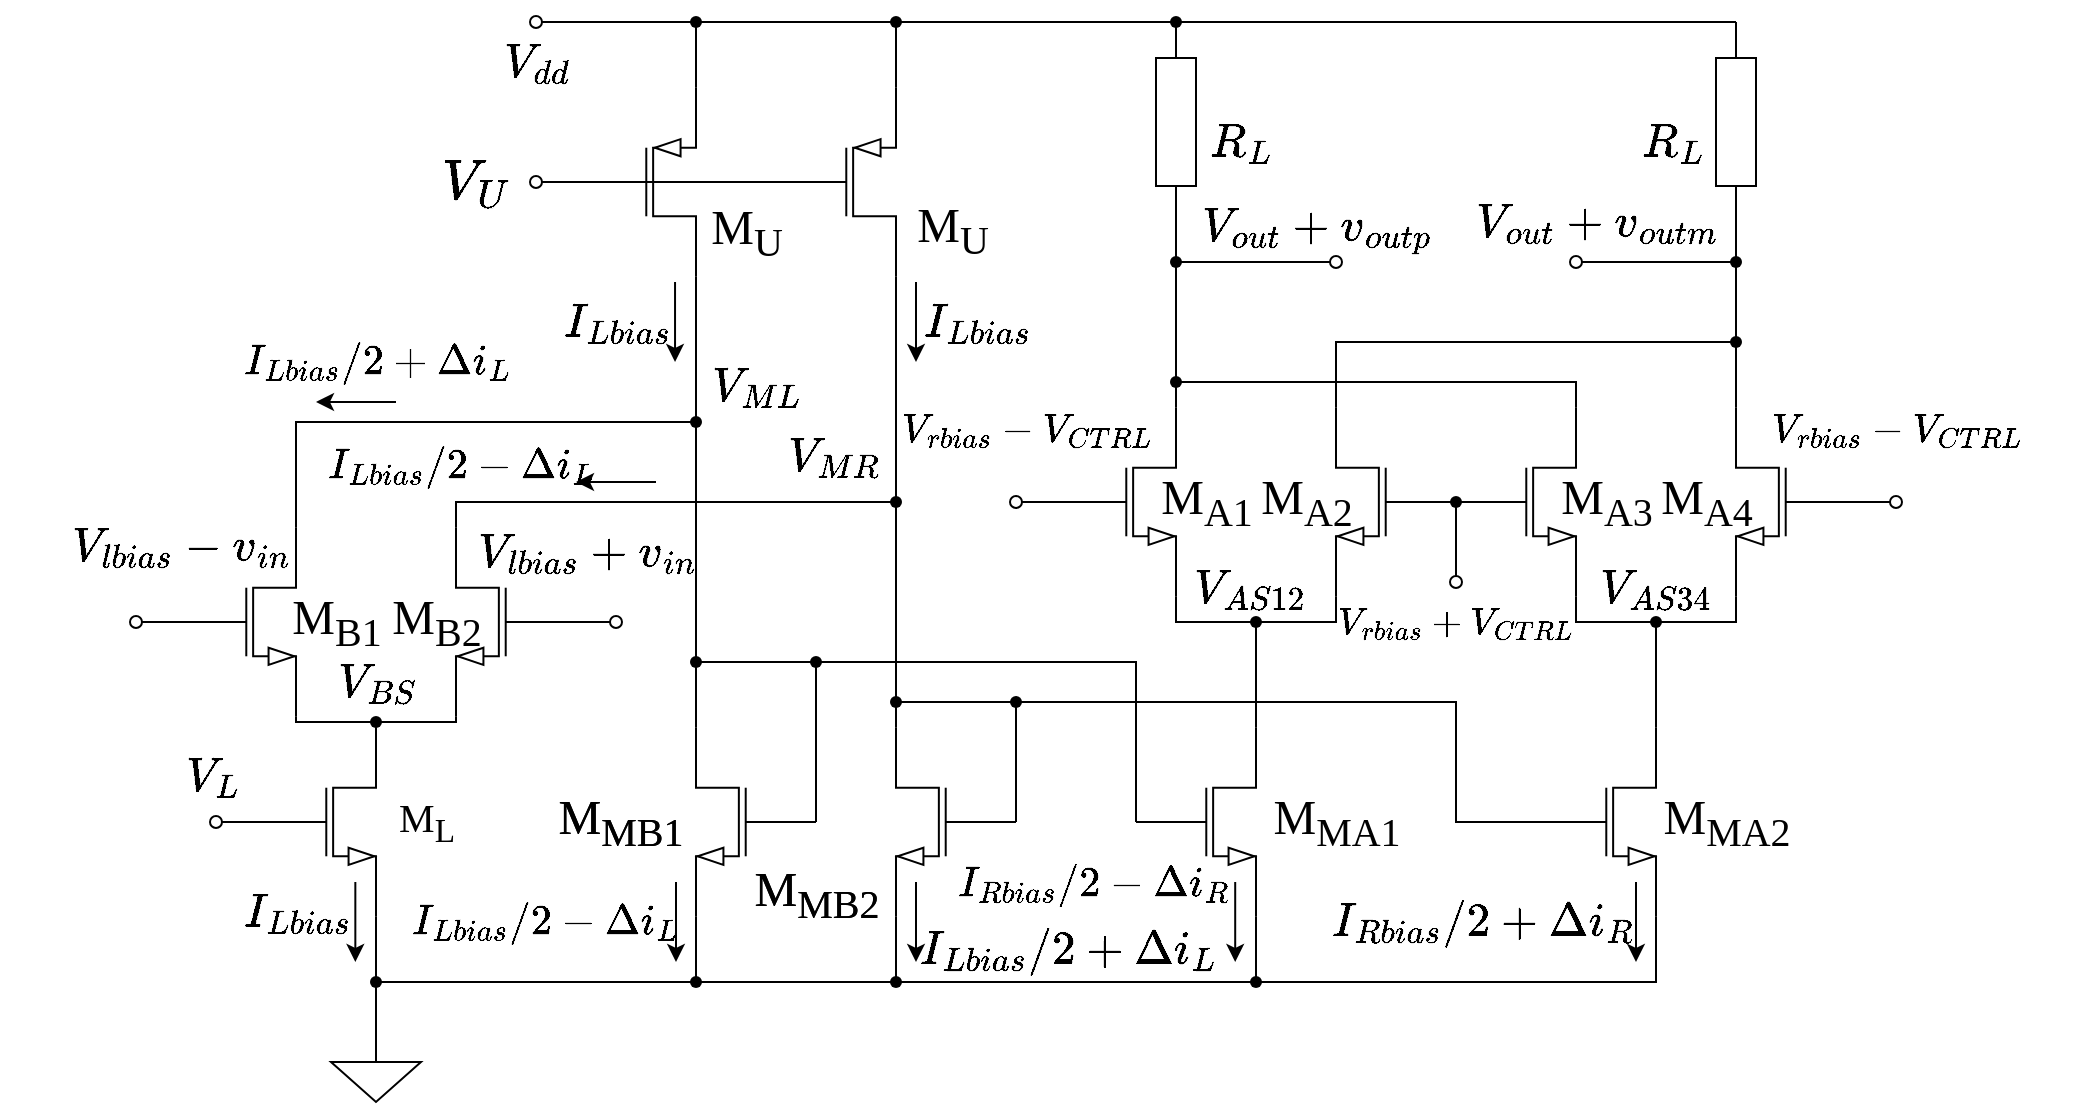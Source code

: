 <mxfile version="20.7.4" type="device"><diagram name="ページ1" id="mVm98HoABzWzxBuXfpn-"><mxGraphModel dx="2261" dy="836" grid="1" gridSize="10" guides="1" tooltips="1" connect="1" arrows="1" fold="1" page="1" pageScale="1" pageWidth="827" pageHeight="1169" math="1" shadow="0"><root><mxCell id="0"/><mxCell id="1" parent="0"/><mxCell id="CXuXiEM2NnwDOHn-P2QW-12" style="edgeStyle=orthogonalEdgeStyle;shape=connector;rounded=0;orthogonalLoop=1;jettySize=auto;html=1;exitX=1;exitY=1;exitDx=0;exitDy=0;exitPerimeter=0;entryX=0.5;entryY=0.357;entryDx=0;entryDy=0;entryPerimeter=0;labelBackgroundColor=default;strokeColor=default;fontFamily=Helvetica;fontSize=11;fontColor=default;endArrow=none;endFill=0;" parent="1" source="CXuXiEM2NnwDOHn-P2QW-2" target="CXuXiEM2NnwDOHn-P2QW-7" edge="1"><mxGeometry relative="1" as="geometry"><Array as="points"><mxPoint x="120" y="510"/></Array></mxGeometry></mxCell><mxCell id="CXuXiEM2NnwDOHn-P2QW-36" style="edgeStyle=orthogonalEdgeStyle;shape=connector;rounded=0;orthogonalLoop=1;jettySize=auto;html=1;exitX=1;exitY=0;exitDx=0;exitDy=0;exitPerimeter=0;entryX=0.367;entryY=0.483;entryDx=0;entryDy=0;entryPerimeter=0;labelBackgroundColor=default;strokeColor=default;fontFamily=Helvetica;fontSize=11;fontColor=default;endArrow=none;endFill=0;" parent="1" source="CXuXiEM2NnwDOHn-P2QW-2" target="CXuXiEM2NnwDOHn-P2QW-30" edge="1"><mxGeometry relative="1" as="geometry"><Array as="points"><mxPoint x="120" y="360"/></Array></mxGeometry></mxCell><mxCell id="CXuXiEM2NnwDOHn-P2QW-96" style="edgeStyle=orthogonalEdgeStyle;shape=connector;rounded=0;orthogonalLoop=1;jettySize=auto;html=1;exitX=0;exitY=0.5;exitDx=0;exitDy=0;exitPerimeter=0;entryX=1;entryY=0.5;entryDx=0;entryDy=0;labelBackgroundColor=default;strokeColor=default;fontFamily=Helvetica;fontSize=11;fontColor=default;endArrow=none;endFill=0;" parent="1" source="CXuXiEM2NnwDOHn-P2QW-2" target="CXuXiEM2NnwDOHn-P2QW-95" edge="1"><mxGeometry relative="1" as="geometry"/></mxCell><mxCell id="CXuXiEM2NnwDOHn-P2QW-2" value="" style="verticalLabelPosition=bottom;shadow=0;dashed=0;align=center;html=1;verticalAlign=top;shape=mxgraph.electrical.transistors.nmos;pointerEvents=1;" parent="1" vertex="1"><mxGeometry x="60" y="410" width="60" height="100" as="geometry"/></mxCell><mxCell id="CXuXiEM2NnwDOHn-P2QW-67" style="edgeStyle=orthogonalEdgeStyle;shape=connector;rounded=0;orthogonalLoop=1;jettySize=auto;html=1;exitX=0;exitY=0.5;exitDx=0;exitDy=0;exitPerimeter=0;labelBackgroundColor=default;strokeColor=default;fontFamily=Helvetica;fontSize=11;fontColor=default;endArrow=none;endFill=0;" parent="1" source="CXuXiEM2NnwDOHn-P2QW-3" target="CXuXiEM2NnwDOHn-P2QW-65" edge="1"><mxGeometry relative="1" as="geometry"/></mxCell><mxCell id="CXuXiEM2NnwDOHn-P2QW-3" value="" style="pointerEvents=1;verticalLabelPosition=bottom;shadow=0;dashed=0;align=center;html=1;verticalAlign=top;shape=mxgraph.electrical.resistors.resistor_1;direction=south;" parent="1" vertex="1"><mxGeometry x="550" y="160" width="20" height="100" as="geometry"/></mxCell><mxCell id="CXuXiEM2NnwDOHn-P2QW-10" style="edgeStyle=orthogonalEdgeStyle;shape=connector;rounded=0;orthogonalLoop=1;jettySize=auto;html=1;exitX=1;exitY=1;exitDx=0;exitDy=0;exitPerimeter=0;entryX=0.617;entryY=0.583;entryDx=0;entryDy=0;entryPerimeter=0;labelBackgroundColor=default;strokeColor=default;fontFamily=Helvetica;fontSize=11;fontColor=default;endArrow=none;endFill=0;" parent="1" source="CXuXiEM2NnwDOHn-P2QW-4" target="CXuXiEM2NnwDOHn-P2QW-7" edge="1"><mxGeometry relative="1" as="geometry"><Array as="points"><mxPoint x="200" y="510"/></Array></mxGeometry></mxCell><mxCell id="CXuXiEM2NnwDOHn-P2QW-35" style="edgeStyle=orthogonalEdgeStyle;shape=connector;rounded=0;orthogonalLoop=1;jettySize=auto;html=1;exitX=1;exitY=0;exitDx=0;exitDy=0;exitPerimeter=0;labelBackgroundColor=default;strokeColor=default;fontFamily=Helvetica;fontSize=11;fontColor=default;endArrow=none;endFill=0;" parent="1" source="CXuXiEM2NnwDOHn-P2QW-4" target="CXuXiEM2NnwDOHn-P2QW-29" edge="1"><mxGeometry relative="1" as="geometry"><Array as="points"><mxPoint x="200" y="400"/></Array></mxGeometry></mxCell><mxCell id="CXuXiEM2NnwDOHn-P2QW-98" style="edgeStyle=orthogonalEdgeStyle;shape=connector;rounded=0;orthogonalLoop=1;jettySize=auto;html=1;exitX=0;exitY=0.5;exitDx=0;exitDy=0;exitPerimeter=0;entryX=0;entryY=0.5;entryDx=0;entryDy=0;labelBackgroundColor=default;strokeColor=default;fontFamily=Helvetica;fontSize=11;fontColor=default;endArrow=none;endFill=0;" parent="1" source="CXuXiEM2NnwDOHn-P2QW-4" target="CXuXiEM2NnwDOHn-P2QW-97" edge="1"><mxGeometry relative="1" as="geometry"/></mxCell><mxCell id="CXuXiEM2NnwDOHn-P2QW-4" value="" style="verticalLabelPosition=bottom;shadow=0;dashed=0;align=center;html=1;verticalAlign=top;shape=mxgraph.electrical.transistors.nmos;pointerEvents=1;flipH=1;" parent="1" vertex="1"><mxGeometry x="200" y="410" width="60" height="100" as="geometry"/></mxCell><mxCell id="CXuXiEM2NnwDOHn-P2QW-9" style="edgeStyle=orthogonalEdgeStyle;shape=connector;rounded=0;orthogonalLoop=1;jettySize=auto;html=1;exitX=1;exitY=0;exitDx=0;exitDy=0;exitPerimeter=0;labelBackgroundColor=default;strokeColor=default;fontFamily=Helvetica;fontSize=11;fontColor=default;endArrow=none;endFill=0;" parent="1" source="CXuXiEM2NnwDOHn-P2QW-5" target="CXuXiEM2NnwDOHn-P2QW-7" edge="1"><mxGeometry relative="1" as="geometry"/></mxCell><mxCell id="CXuXiEM2NnwDOHn-P2QW-93" style="edgeStyle=orthogonalEdgeStyle;shape=connector;rounded=0;orthogonalLoop=1;jettySize=auto;html=1;exitX=1;exitY=1;exitDx=0;exitDy=0;exitPerimeter=0;entryX=0.517;entryY=0.398;entryDx=0;entryDy=0;entryPerimeter=0;labelBackgroundColor=default;strokeColor=default;fontFamily=Helvetica;fontSize=11;fontColor=default;endArrow=none;endFill=0;" parent="1" source="CXuXiEM2NnwDOHn-P2QW-5" target="CXuXiEM2NnwDOHn-P2QW-81" edge="1"><mxGeometry relative="1" as="geometry"/></mxCell><mxCell id="CXuXiEM2NnwDOHn-P2QW-100" style="edgeStyle=orthogonalEdgeStyle;shape=connector;rounded=0;orthogonalLoop=1;jettySize=auto;html=1;exitX=0;exitY=0.5;exitDx=0;exitDy=0;exitPerimeter=0;entryX=1;entryY=0.5;entryDx=0;entryDy=0;labelBackgroundColor=default;strokeColor=default;fontFamily=Helvetica;fontSize=11;fontColor=default;endArrow=none;endFill=0;" parent="1" source="CXuXiEM2NnwDOHn-P2QW-5" target="CXuXiEM2NnwDOHn-P2QW-99" edge="1"><mxGeometry relative="1" as="geometry"/></mxCell><mxCell id="CXuXiEM2NnwDOHn-P2QW-5" value="" style="verticalLabelPosition=bottom;shadow=0;dashed=0;align=center;html=1;verticalAlign=top;shape=mxgraph.electrical.transistors.nmos;pointerEvents=1;" parent="1" vertex="1"><mxGeometry x="100" y="510" width="60" height="100" as="geometry"/></mxCell><mxCell id="CXuXiEM2NnwDOHn-P2QW-7" value="" style="shape=waypoint;sketch=0;fillStyle=solid;size=6;pointerEvents=1;points=[];fillColor=none;resizable=0;rotatable=0;perimeter=centerPerimeter;snapToPoint=1;fontFamily=Helvetica;fontSize=11;fontColor=default;" parent="1" vertex="1"><mxGeometry x="150" y="500" width="20" height="20" as="geometry"/></mxCell><mxCell id="CXuXiEM2NnwDOHn-P2QW-25" style="edgeStyle=orthogonalEdgeStyle;shape=connector;rounded=0;orthogonalLoop=1;jettySize=auto;html=1;exitX=1;exitY=0;exitDx=0;exitDy=0;exitPerimeter=0;entryX=0.572;entryY=0.633;entryDx=0;entryDy=0;entryPerimeter=0;labelBackgroundColor=default;strokeColor=default;fontFamily=Helvetica;fontSize=11;fontColor=default;endArrow=none;endFill=0;" parent="1" source="CXuXiEM2NnwDOHn-P2QW-13" target="CXuXiEM2NnwDOHn-P2QW-22" edge="1"><mxGeometry relative="1" as="geometry"/></mxCell><mxCell id="CXuXiEM2NnwDOHn-P2QW-48" style="edgeStyle=orthogonalEdgeStyle;shape=connector;rounded=0;orthogonalLoop=1;jettySize=auto;html=1;exitX=0;exitY=0.5;exitDx=0;exitDy=0;exitPerimeter=0;entryX=0.517;entryY=0.638;entryDx=0;entryDy=0;entryPerimeter=0;labelBackgroundColor=default;strokeColor=default;fontFamily=Helvetica;fontSize=11;fontColor=default;endArrow=none;endFill=0;" parent="1" source="CXuXiEM2NnwDOHn-P2QW-13" target="CXuXiEM2NnwDOHn-P2QW-47" edge="1"><mxGeometry relative="1" as="geometry"><Array as="points"><mxPoint x="380" y="530"/><mxPoint x="380" y="530"/></Array></mxGeometry></mxCell><mxCell id="CXuXiEM2NnwDOHn-P2QW-91" style="edgeStyle=orthogonalEdgeStyle;shape=connector;rounded=0;orthogonalLoop=1;jettySize=auto;html=1;exitX=1;exitY=1;exitDx=0;exitDy=0;exitPerimeter=0;labelBackgroundColor=default;strokeColor=default;fontFamily=Helvetica;fontSize=11;fontColor=default;endArrow=none;endFill=0;" parent="1" source="CXuXiEM2NnwDOHn-P2QW-13" target="CXuXiEM2NnwDOHn-P2QW-82" edge="1"><mxGeometry relative="1" as="geometry"/></mxCell><mxCell id="CXuXiEM2NnwDOHn-P2QW-13" value="" style="verticalLabelPosition=bottom;shadow=0;dashed=0;align=center;html=1;verticalAlign=top;shape=mxgraph.electrical.transistors.nmos;pointerEvents=1;flipH=1;" parent="1" vertex="1"><mxGeometry x="320" y="510" width="60" height="100" as="geometry"/></mxCell><mxCell id="CXuXiEM2NnwDOHn-P2QW-28" style="edgeStyle=orthogonalEdgeStyle;shape=connector;rounded=0;orthogonalLoop=1;jettySize=auto;html=1;exitX=1;exitY=0;exitDx=0;exitDy=0;exitPerimeter=0;labelBackgroundColor=default;strokeColor=default;fontFamily=Helvetica;fontSize=11;fontColor=default;endArrow=none;endFill=0;" parent="1" source="CXuXiEM2NnwDOHn-P2QW-14" target="CXuXiEM2NnwDOHn-P2QW-23" edge="1"><mxGeometry relative="1" as="geometry"/></mxCell><mxCell id="CXuXiEM2NnwDOHn-P2QW-89" style="edgeStyle=orthogonalEdgeStyle;shape=connector;rounded=0;orthogonalLoop=1;jettySize=auto;html=1;exitX=1;exitY=1;exitDx=0;exitDy=0;exitPerimeter=0;entryX=0.471;entryY=0.352;entryDx=0;entryDy=0;entryPerimeter=0;labelBackgroundColor=default;strokeColor=default;fontFamily=Helvetica;fontSize=11;fontColor=default;endArrow=none;endFill=0;" parent="1" source="CXuXiEM2NnwDOHn-P2QW-14" target="CXuXiEM2NnwDOHn-P2QW-83" edge="1"><mxGeometry relative="1" as="geometry"/></mxCell><mxCell id="CXuXiEM2NnwDOHn-P2QW-115" style="edgeStyle=orthogonalEdgeStyle;shape=connector;rounded=0;orthogonalLoop=1;jettySize=auto;html=1;exitX=0;exitY=0.5;exitDx=0;exitDy=0;exitPerimeter=0;entryX=0.59;entryY=0.98;entryDx=0;entryDy=0;entryPerimeter=0;labelBackgroundColor=default;strokeColor=default;fontFamily=Helvetica;fontSize=11;fontColor=default;endArrow=none;endFill=0;" parent="1" source="CXuXiEM2NnwDOHn-P2QW-14" target="CXuXiEM2NnwDOHn-P2QW-114" edge="1"><mxGeometry relative="1" as="geometry"><Array as="points"><mxPoint x="480" y="530"/><mxPoint x="480" y="530"/></Array></mxGeometry></mxCell><mxCell id="CXuXiEM2NnwDOHn-P2QW-14" value="" style="verticalLabelPosition=bottom;shadow=0;dashed=0;align=center;html=1;verticalAlign=top;shape=mxgraph.electrical.transistors.nmos;pointerEvents=1;flipH=1;" parent="1" vertex="1"><mxGeometry x="420" y="510" width="60" height="100" as="geometry"/></mxCell><mxCell id="CXuXiEM2NnwDOHn-P2QW-19" value="" style="group" parent="1" vertex="1" connectable="0"><mxGeometry x="240" y="150" width="280" height="20" as="geometry"/></mxCell><mxCell id="CXuXiEM2NnwDOHn-P2QW-17" value="" style="shape=waypoint;sketch=0;fillStyle=solid;size=6;pointerEvents=1;points=[];fillColor=none;resizable=0;rotatable=0;perimeter=centerPerimeter;snapToPoint=1;fontFamily=Helvetica;fontSize=11;fontColor=default;" parent="CXuXiEM2NnwDOHn-P2QW-19" vertex="1"><mxGeometry x="70" width="20" height="20" as="geometry"/></mxCell><mxCell id="CXuXiEM2NnwDOHn-P2QW-18" value="" style="shape=waypoint;sketch=0;fillStyle=solid;size=6;pointerEvents=1;points=[];fillColor=none;resizable=0;rotatable=0;perimeter=centerPerimeter;snapToPoint=1;fontFamily=Helvetica;fontSize=11;fontColor=default;" parent="CXuXiEM2NnwDOHn-P2QW-19" vertex="1"><mxGeometry x="170" width="20" height="20" as="geometry"/></mxCell><mxCell id="CXuXiEM2NnwDOHn-P2QW-171" value="" style="verticalLabelPosition=bottom;shadow=0;dashed=0;align=center;html=1;verticalAlign=top;strokeWidth=1;shape=ellipse;perimeter=ellipsePerimeter;fontFamily=Helvetica;fontSize=11;fontColor=default;aspect=fixed;" parent="CXuXiEM2NnwDOHn-P2QW-19" vertex="1"><mxGeometry x="-3" y="7" width="6" height="6" as="geometry"/></mxCell><mxCell id="CXuXiEM2NnwDOHn-P2QW-49" style="edgeStyle=orthogonalEdgeStyle;shape=connector;rounded=0;orthogonalLoop=1;jettySize=auto;html=1;entryX=0.345;entryY=0.501;entryDx=0;entryDy=0;entryPerimeter=0;labelBackgroundColor=default;strokeColor=default;fontFamily=Helvetica;fontSize=11;fontColor=default;endArrow=none;endFill=0;" parent="1" source="CXuXiEM2NnwDOHn-P2QW-22" target="CXuXiEM2NnwDOHn-P2QW-47" edge="1"><mxGeometry relative="1" as="geometry"/></mxCell><mxCell id="CXuXiEM2NnwDOHn-P2QW-22" value="" style="shape=waypoint;sketch=0;fillStyle=solid;size=6;pointerEvents=1;points=[];fillColor=none;resizable=0;rotatable=0;perimeter=centerPerimeter;snapToPoint=1;fontFamily=Helvetica;fontSize=11;fontColor=default;" parent="1" vertex="1"><mxGeometry x="310" y="470" width="20" height="20" as="geometry"/></mxCell><mxCell id="CXuXiEM2NnwDOHn-P2QW-116" style="edgeStyle=orthogonalEdgeStyle;shape=connector;rounded=0;orthogonalLoop=1;jettySize=auto;html=1;labelBackgroundColor=default;strokeColor=default;fontFamily=Helvetica;fontSize=11;fontColor=default;endArrow=none;endFill=0;" parent="1" source="CXuXiEM2NnwDOHn-P2QW-23" target="CXuXiEM2NnwDOHn-P2QW-114" edge="1"><mxGeometry relative="1" as="geometry"/></mxCell><mxCell id="CXuXiEM2NnwDOHn-P2QW-23" value="" style="shape=waypoint;sketch=0;fillStyle=solid;size=6;pointerEvents=1;points=[];fillColor=none;resizable=0;rotatable=0;perimeter=centerPerimeter;snapToPoint=1;fontFamily=Helvetica;fontSize=11;fontColor=default;" parent="1" vertex="1"><mxGeometry x="410" y="490" width="20" height="20" as="geometry"/></mxCell><mxCell id="CXuXiEM2NnwDOHn-P2QW-110" style="edgeStyle=orthogonalEdgeStyle;shape=connector;rounded=0;orthogonalLoop=1;jettySize=auto;html=1;entryX=0.5;entryY=0.5;entryDx=0;entryDy=0;entryPerimeter=0;labelBackgroundColor=default;strokeColor=default;fontFamily=Helvetica;fontSize=11;fontColor=default;endArrow=none;endFill=0;" parent="1" source="CXuXiEM2NnwDOHn-P2QW-29" target="CXuXiEM2NnwDOHn-P2QW-23" edge="1"><mxGeometry relative="1" as="geometry"/></mxCell><mxCell id="CXuXiEM2NnwDOHn-P2QW-29" value="" style="shape=waypoint;sketch=0;fillStyle=solid;size=6;pointerEvents=1;points=[];fillColor=none;resizable=0;rotatable=0;perimeter=centerPerimeter;snapToPoint=1;fontFamily=Helvetica;fontSize=11;fontColor=default;" parent="1" vertex="1"><mxGeometry x="410" y="390" width="20" height="20" as="geometry"/></mxCell><mxCell id="CXuXiEM2NnwDOHn-P2QW-109" style="edgeStyle=orthogonalEdgeStyle;shape=connector;rounded=0;orthogonalLoop=1;jettySize=auto;html=1;entryX=0.65;entryY=0.52;entryDx=0;entryDy=0;entryPerimeter=0;labelBackgroundColor=default;strokeColor=default;fontFamily=Helvetica;fontSize=11;fontColor=default;endArrow=none;endFill=0;" parent="1" source="CXuXiEM2NnwDOHn-P2QW-30" target="CXuXiEM2NnwDOHn-P2QW-22" edge="1"><mxGeometry relative="1" as="geometry"/></mxCell><mxCell id="CXuXiEM2NnwDOHn-P2QW-30" value="" style="shape=waypoint;sketch=0;fillStyle=solid;size=6;pointerEvents=1;points=[];fillColor=none;resizable=0;rotatable=0;perimeter=centerPerimeter;snapToPoint=1;fontFamily=Helvetica;fontSize=11;fontColor=default;" parent="1" vertex="1"><mxGeometry x="310" y="350" width="20" height="20" as="geometry"/></mxCell><mxCell id="CXuXiEM2NnwDOHn-P2QW-61" style="edgeStyle=orthogonalEdgeStyle;shape=connector;rounded=0;orthogonalLoop=1;jettySize=auto;html=1;exitX=1;exitY=0;exitDx=0;exitDy=0;exitPerimeter=0;labelBackgroundColor=default;strokeColor=default;fontFamily=Helvetica;fontSize=11;fontColor=default;endArrow=none;endFill=0;" parent="1" source="CXuXiEM2NnwDOHn-P2QW-38" target="CXuXiEM2NnwDOHn-P2QW-58" edge="1"><mxGeometry relative="1" as="geometry"/></mxCell><mxCell id="CXuXiEM2NnwDOHn-P2QW-87" style="edgeStyle=orthogonalEdgeStyle;shape=connector;rounded=0;orthogonalLoop=1;jettySize=auto;html=1;exitX=1;exitY=1;exitDx=0;exitDy=0;exitPerimeter=0;entryX=0.425;entryY=0.398;entryDx=0;entryDy=0;entryPerimeter=0;labelBackgroundColor=default;strokeColor=default;fontFamily=Helvetica;fontSize=11;fontColor=default;endArrow=none;endFill=0;" parent="1" source="CXuXiEM2NnwDOHn-P2QW-38" target="CXuXiEM2NnwDOHn-P2QW-84" edge="1"><mxGeometry relative="1" as="geometry"/></mxCell><mxCell id="CXuXiEM2NnwDOHn-P2QW-113" style="edgeStyle=orthogonalEdgeStyle;shape=connector;rounded=0;orthogonalLoop=1;jettySize=auto;html=1;exitX=0;exitY=0.5;exitDx=0;exitDy=0;exitPerimeter=0;entryX=1.01;entryY=0.42;entryDx=0;entryDy=0;entryPerimeter=0;labelBackgroundColor=default;strokeColor=default;fontFamily=Helvetica;fontSize=11;fontColor=default;endArrow=none;endFill=0;" parent="1" source="CXuXiEM2NnwDOHn-P2QW-38" target="CXuXiEM2NnwDOHn-P2QW-47" edge="1"><mxGeometry relative="1" as="geometry"><Array as="points"><mxPoint x="540" y="480"/></Array></mxGeometry></mxCell><mxCell id="CXuXiEM2NnwDOHn-P2QW-38" value="" style="verticalLabelPosition=bottom;shadow=0;dashed=0;align=center;html=1;verticalAlign=top;shape=mxgraph.electrical.transistors.nmos;pointerEvents=1;" parent="1" vertex="1"><mxGeometry x="540" y="510" width="60" height="100" as="geometry"/></mxCell><mxCell id="CXuXiEM2NnwDOHn-P2QW-62" style="edgeStyle=orthogonalEdgeStyle;shape=connector;rounded=0;orthogonalLoop=1;jettySize=auto;html=1;exitX=1;exitY=0;exitDx=0;exitDy=0;exitPerimeter=0;labelBackgroundColor=default;strokeColor=default;fontFamily=Helvetica;fontSize=11;fontColor=default;endArrow=none;endFill=0;" parent="1" source="CXuXiEM2NnwDOHn-P2QW-39" target="CXuXiEM2NnwDOHn-P2QW-57" edge="1"><mxGeometry relative="1" as="geometry"/></mxCell><mxCell id="CXuXiEM2NnwDOHn-P2QW-85" style="edgeStyle=orthogonalEdgeStyle;shape=connector;rounded=0;orthogonalLoop=1;jettySize=auto;html=1;exitX=1;exitY=1;exitDx=0;exitDy=0;exitPerimeter=0;entryX=0.66;entryY=0.59;entryDx=0;entryDy=0;entryPerimeter=0;labelBackgroundColor=default;strokeColor=default;fontFamily=Helvetica;fontSize=11;fontColor=default;endArrow=none;endFill=0;" parent="1" source="CXuXiEM2NnwDOHn-P2QW-39" target="CXuXiEM2NnwDOHn-P2QW-84" edge="1"><mxGeometry relative="1" as="geometry"><Array as="points"><mxPoint x="800" y="640"/></Array></mxGeometry></mxCell><mxCell id="CXuXiEM2NnwDOHn-P2QW-117" style="edgeStyle=orthogonalEdgeStyle;shape=connector;rounded=0;orthogonalLoop=1;jettySize=auto;html=1;exitX=0;exitY=0.5;exitDx=0;exitDy=0;exitPerimeter=0;labelBackgroundColor=default;strokeColor=default;fontFamily=Helvetica;fontSize=11;fontColor=default;endArrow=none;endFill=0;" parent="1" source="CXuXiEM2NnwDOHn-P2QW-39" target="CXuXiEM2NnwDOHn-P2QW-114" edge="1"><mxGeometry relative="1" as="geometry"><Array as="points"><mxPoint x="700" y="560"/><mxPoint x="700" y="500"/></Array></mxGeometry></mxCell><mxCell id="CXuXiEM2NnwDOHn-P2QW-39" value="" style="verticalLabelPosition=bottom;shadow=0;dashed=0;align=center;html=1;verticalAlign=top;shape=mxgraph.electrical.transistors.nmos;pointerEvents=1;" parent="1" vertex="1"><mxGeometry x="740" y="510" width="60" height="100" as="geometry"/></mxCell><mxCell id="CXuXiEM2NnwDOHn-P2QW-59" style="edgeStyle=orthogonalEdgeStyle;shape=connector;rounded=0;orthogonalLoop=1;jettySize=auto;html=1;exitX=1;exitY=1;exitDx=0;exitDy=0;exitPerimeter=0;labelBackgroundColor=default;strokeColor=default;fontFamily=Helvetica;fontSize=11;fontColor=default;endArrow=none;endFill=0;" parent="1" source="CXuXiEM2NnwDOHn-P2QW-40" target="CXuXiEM2NnwDOHn-P2QW-58" edge="1"><mxGeometry relative="1" as="geometry"><Array as="points"><mxPoint x="560" y="460"/></Array></mxGeometry></mxCell><mxCell id="CXuXiEM2NnwDOHn-P2QW-71" style="edgeStyle=orthogonalEdgeStyle;shape=connector;rounded=0;orthogonalLoop=1;jettySize=auto;html=1;exitX=1;exitY=0;exitDx=0;exitDy=0;exitPerimeter=0;entryX=0.575;entryY=0.616;entryDx=0;entryDy=0;entryPerimeter=0;labelBackgroundColor=default;strokeColor=default;fontFamily=Helvetica;fontSize=11;fontColor=default;endArrow=none;endFill=0;" parent="1" source="CXuXiEM2NnwDOHn-P2QW-40" target="CXuXiEM2NnwDOHn-P2QW-70" edge="1"><mxGeometry relative="1" as="geometry"/></mxCell><mxCell id="CXuXiEM2NnwDOHn-P2QW-107" style="edgeStyle=orthogonalEdgeStyle;shape=connector;rounded=0;orthogonalLoop=1;jettySize=auto;html=1;exitX=0;exitY=0.5;exitDx=0;exitDy=0;exitPerimeter=0;entryX=1;entryY=0.5;entryDx=0;entryDy=0;labelBackgroundColor=default;strokeColor=default;fontFamily=Helvetica;fontSize=11;fontColor=default;endArrow=none;endFill=0;" parent="1" source="CXuXiEM2NnwDOHn-P2QW-40" target="CXuXiEM2NnwDOHn-P2QW-101" edge="1"><mxGeometry relative="1" as="geometry"/></mxCell><mxCell id="CXuXiEM2NnwDOHn-P2QW-40" value="" style="verticalLabelPosition=bottom;shadow=0;dashed=0;align=center;html=1;verticalAlign=top;shape=mxgraph.electrical.transistors.nmos;pointerEvents=1;" parent="1" vertex="1"><mxGeometry x="500" y="350" width="60" height="100" as="geometry"/></mxCell><mxCell id="CXuXiEM2NnwDOHn-P2QW-56" style="edgeStyle=orthogonalEdgeStyle;shape=connector;rounded=0;orthogonalLoop=1;jettySize=auto;html=1;exitX=0;exitY=0.5;exitDx=0;exitDy=0;exitPerimeter=0;entryX=0.394;entryY=0.486;entryDx=0;entryDy=0;entryPerimeter=0;labelBackgroundColor=default;strokeColor=default;fontFamily=Helvetica;fontSize=11;fontColor=default;endArrow=none;endFill=0;" parent="1" source="CXuXiEM2NnwDOHn-P2QW-41" target="CXuXiEM2NnwDOHn-P2QW-54" edge="1"><mxGeometry relative="1" as="geometry"/></mxCell><mxCell id="CXuXiEM2NnwDOHn-P2QW-60" style="edgeStyle=orthogonalEdgeStyle;shape=connector;rounded=0;orthogonalLoop=1;jettySize=auto;html=1;exitX=1;exitY=1;exitDx=0;exitDy=0;exitPerimeter=0;entryX=0.632;entryY=0.501;entryDx=0;entryDy=0;entryPerimeter=0;labelBackgroundColor=default;strokeColor=default;fontFamily=Helvetica;fontSize=11;fontColor=default;endArrow=none;endFill=0;" parent="1" source="CXuXiEM2NnwDOHn-P2QW-41" target="CXuXiEM2NnwDOHn-P2QW-58" edge="1"><mxGeometry relative="1" as="geometry"><Array as="points"><mxPoint x="640" y="460"/></Array></mxGeometry></mxCell><mxCell id="CXuXiEM2NnwDOHn-P2QW-77" style="edgeStyle=orthogonalEdgeStyle;shape=connector;rounded=0;orthogonalLoop=1;jettySize=auto;html=1;exitX=1;exitY=0;exitDx=0;exitDy=0;exitPerimeter=0;entryX=0.011;entryY=0.363;entryDx=0;entryDy=0;entryPerimeter=0;labelBackgroundColor=default;strokeColor=default;fontFamily=Helvetica;fontSize=11;fontColor=default;endArrow=none;endFill=0;" parent="1" source="CXuXiEM2NnwDOHn-P2QW-41" target="CXuXiEM2NnwDOHn-P2QW-69" edge="1"><mxGeometry relative="1" as="geometry"><Array as="points"><mxPoint x="640" y="320"/></Array></mxGeometry></mxCell><mxCell id="CXuXiEM2NnwDOHn-P2QW-41" value="" style="verticalLabelPosition=bottom;shadow=0;dashed=0;align=center;html=1;verticalAlign=top;shape=mxgraph.electrical.transistors.nmos;pointerEvents=1;flipH=1;" parent="1" vertex="1"><mxGeometry x="640" y="350" width="60" height="100" as="geometry"/></mxCell><mxCell id="CXuXiEM2NnwDOHn-P2QW-47" value="" style="shape=waypoint;sketch=0;fillStyle=solid;size=6;pointerEvents=1;points=[];fillColor=none;resizable=0;rotatable=0;perimeter=centerPerimeter;snapToPoint=1;fontFamily=Helvetica;fontSize=11;fontColor=default;" parent="1" vertex="1"><mxGeometry x="370" y="470" width="20" height="20" as="geometry"/></mxCell><mxCell id="CXuXiEM2NnwDOHn-P2QW-55" style="edgeStyle=orthogonalEdgeStyle;shape=connector;rounded=0;orthogonalLoop=1;jettySize=auto;html=1;exitX=0;exitY=0.5;exitDx=0;exitDy=0;exitPerimeter=0;labelBackgroundColor=default;strokeColor=default;fontFamily=Helvetica;fontSize=11;fontColor=default;endArrow=none;endFill=0;" parent="1" source="CXuXiEM2NnwDOHn-P2QW-52" target="CXuXiEM2NnwDOHn-P2QW-54" edge="1"><mxGeometry relative="1" as="geometry"/></mxCell><mxCell id="CXuXiEM2NnwDOHn-P2QW-64" style="edgeStyle=orthogonalEdgeStyle;shape=connector;rounded=0;orthogonalLoop=1;jettySize=auto;html=1;exitX=1;exitY=1;exitDx=0;exitDy=0;exitPerimeter=0;entryX=0.475;entryY=0.05;entryDx=0;entryDy=0;entryPerimeter=0;labelBackgroundColor=default;strokeColor=default;fontFamily=Helvetica;fontSize=11;fontColor=default;endArrow=none;endFill=0;" parent="1" source="CXuXiEM2NnwDOHn-P2QW-52" target="CXuXiEM2NnwDOHn-P2QW-57" edge="1"><mxGeometry relative="1" as="geometry"><Array as="points"><mxPoint x="760" y="460"/></Array></mxGeometry></mxCell><mxCell id="CXuXiEM2NnwDOHn-P2QW-74" style="edgeStyle=orthogonalEdgeStyle;shape=connector;rounded=0;orthogonalLoop=1;jettySize=auto;html=1;exitX=1;exitY=0;exitDx=0;exitDy=0;exitPerimeter=0;entryX=0.977;entryY=0.639;entryDx=0;entryDy=0;entryPerimeter=0;labelBackgroundColor=default;strokeColor=default;fontFamily=Helvetica;fontSize=11;fontColor=default;endArrow=none;endFill=0;" parent="1" source="CXuXiEM2NnwDOHn-P2QW-52" target="CXuXiEM2NnwDOHn-P2QW-70" edge="1"><mxGeometry relative="1" as="geometry"><Array as="points"><mxPoint x="760" y="340"/></Array></mxGeometry></mxCell><mxCell id="CXuXiEM2NnwDOHn-P2QW-52" value="" style="verticalLabelPosition=bottom;shadow=0;dashed=0;align=center;html=1;verticalAlign=top;shape=mxgraph.electrical.transistors.nmos;pointerEvents=1;" parent="1" vertex="1"><mxGeometry x="700" y="350" width="60" height="100" as="geometry"/></mxCell><mxCell id="CXuXiEM2NnwDOHn-P2QW-63" style="edgeStyle=orthogonalEdgeStyle;shape=connector;rounded=0;orthogonalLoop=1;jettySize=auto;html=1;exitX=1;exitY=1;exitDx=0;exitDy=0;exitPerimeter=0;entryX=0.767;entryY=0.078;entryDx=0;entryDy=0;entryPerimeter=0;labelBackgroundColor=default;strokeColor=default;fontFamily=Helvetica;fontSize=11;fontColor=default;endArrow=none;endFill=0;" parent="1" source="CXuXiEM2NnwDOHn-P2QW-53" target="CXuXiEM2NnwDOHn-P2QW-57" edge="1"><mxGeometry relative="1" as="geometry"><Array as="points"><mxPoint x="840" y="460"/></Array></mxGeometry></mxCell><mxCell id="CXuXiEM2NnwDOHn-P2QW-75" style="edgeStyle=orthogonalEdgeStyle;shape=connector;rounded=0;orthogonalLoop=1;jettySize=auto;html=1;exitX=1;exitY=0;exitDx=0;exitDy=0;exitPerimeter=0;labelBackgroundColor=default;strokeColor=default;fontFamily=Helvetica;fontSize=11;fontColor=default;endArrow=none;endFill=0;" parent="1" source="CXuXiEM2NnwDOHn-P2QW-53" target="CXuXiEM2NnwDOHn-P2QW-69" edge="1"><mxGeometry relative="1" as="geometry"/></mxCell><mxCell id="CXuXiEM2NnwDOHn-P2QW-104" style="edgeStyle=orthogonalEdgeStyle;shape=connector;rounded=0;orthogonalLoop=1;jettySize=auto;html=1;exitX=0;exitY=0.5;exitDx=0;exitDy=0;exitPerimeter=0;entryX=0;entryY=0.5;entryDx=0;entryDy=0;labelBackgroundColor=default;strokeColor=default;fontFamily=Helvetica;fontSize=11;fontColor=default;endArrow=none;endFill=0;" parent="1" source="CXuXiEM2NnwDOHn-P2QW-53" target="CXuXiEM2NnwDOHn-P2QW-103" edge="1"><mxGeometry relative="1" as="geometry"/></mxCell><mxCell id="CXuXiEM2NnwDOHn-P2QW-53" value="" style="verticalLabelPosition=bottom;shadow=0;dashed=0;align=center;html=1;verticalAlign=top;shape=mxgraph.electrical.transistors.nmos;pointerEvents=1;flipH=1;" parent="1" vertex="1"><mxGeometry x="840" y="350" width="60" height="100" as="geometry"/></mxCell><mxCell id="CXuXiEM2NnwDOHn-P2QW-54" value="" style="shape=waypoint;sketch=0;fillStyle=solid;size=6;pointerEvents=1;points=[];fillColor=none;resizable=0;rotatable=0;perimeter=centerPerimeter;snapToPoint=1;fontFamily=Helvetica;fontSize=11;fontColor=default;" parent="1" vertex="1"><mxGeometry x="690" y="390" width="20" height="20" as="geometry"/></mxCell><mxCell id="CXuXiEM2NnwDOHn-P2QW-57" value="" style="shape=waypoint;sketch=0;fillStyle=solid;size=6;pointerEvents=1;points=[];fillColor=none;resizable=0;rotatable=0;perimeter=centerPerimeter;snapToPoint=1;fontFamily=Helvetica;fontSize=11;fontColor=default;" parent="1" vertex="1"><mxGeometry x="790" y="450" width="20" height="20" as="geometry"/></mxCell><mxCell id="CXuXiEM2NnwDOHn-P2QW-58" value="" style="shape=waypoint;sketch=0;fillStyle=solid;size=6;pointerEvents=1;points=[];fillColor=none;resizable=0;rotatable=0;perimeter=centerPerimeter;snapToPoint=1;fontFamily=Helvetica;fontSize=11;fontColor=default;" parent="1" vertex="1"><mxGeometry x="590" y="450" width="20" height="20" as="geometry"/></mxCell><mxCell id="CXuXiEM2NnwDOHn-P2QW-65" value="" style="shape=waypoint;sketch=0;fillStyle=solid;size=6;pointerEvents=1;points=[];fillColor=none;resizable=0;rotatable=0;perimeter=centerPerimeter;snapToPoint=1;fontFamily=Helvetica;fontSize=11;fontColor=default;" parent="1" vertex="1"><mxGeometry x="550" y="150" width="20" height="20" as="geometry"/></mxCell><mxCell id="CXuXiEM2NnwDOHn-P2QW-68" style="edgeStyle=orthogonalEdgeStyle;shape=connector;rounded=0;orthogonalLoop=1;jettySize=auto;html=1;exitX=0;exitY=0.5;exitDx=0;exitDy=0;exitPerimeter=0;labelBackgroundColor=default;strokeColor=default;fontFamily=Helvetica;fontSize=11;fontColor=default;endArrow=none;endFill=0;" parent="1" source="CXuXiEM2NnwDOHn-P2QW-66" target="CXuXiEM2NnwDOHn-P2QW-65" edge="1"><mxGeometry relative="1" as="geometry"><Array as="points"><mxPoint x="840" y="160"/></Array></mxGeometry></mxCell><mxCell id="CXuXiEM2NnwDOHn-P2QW-122" style="edgeStyle=orthogonalEdgeStyle;shape=connector;rounded=0;orthogonalLoop=1;jettySize=auto;html=1;exitX=1;exitY=0.5;exitDx=0;exitDy=0;exitPerimeter=0;entryX=0.476;entryY=-0.034;entryDx=0;entryDy=0;entryPerimeter=0;labelBackgroundColor=default;strokeColor=default;fontFamily=Helvetica;fontSize=11;fontColor=default;endArrow=none;endFill=0;" parent="1" source="CXuXiEM2NnwDOHn-P2QW-66" target="CXuXiEM2NnwDOHn-P2QW-119" edge="1"><mxGeometry relative="1" as="geometry"/></mxCell><mxCell id="CXuXiEM2NnwDOHn-P2QW-66" value="" style="pointerEvents=1;verticalLabelPosition=bottom;shadow=0;dashed=0;align=center;html=1;verticalAlign=top;shape=mxgraph.electrical.resistors.resistor_1;direction=south;" parent="1" vertex="1"><mxGeometry x="830" y="160" width="20" height="100" as="geometry"/></mxCell><mxCell id="CXuXiEM2NnwDOHn-P2QW-69" value="" style="shape=waypoint;sketch=0;fillStyle=solid;size=6;pointerEvents=1;points=[];fillColor=none;resizable=0;rotatable=0;perimeter=centerPerimeter;snapToPoint=1;fontFamily=Helvetica;fontSize=11;fontColor=default;" parent="1" vertex="1"><mxGeometry x="830" y="310" width="20" height="20" as="geometry"/></mxCell><mxCell id="CXuXiEM2NnwDOHn-P2QW-70" value="" style="shape=waypoint;sketch=0;fillStyle=solid;size=6;pointerEvents=1;points=[];fillColor=none;resizable=0;rotatable=0;perimeter=centerPerimeter;snapToPoint=1;fontFamily=Helvetica;fontSize=11;fontColor=default;" parent="1" vertex="1"><mxGeometry x="550" y="330" width="20" height="20" as="geometry"/></mxCell><mxCell id="CXuXiEM2NnwDOHn-P2QW-94" style="edgeStyle=orthogonalEdgeStyle;shape=connector;rounded=0;orthogonalLoop=1;jettySize=auto;html=1;exitX=0.5;exitY=0;exitDx=0;exitDy=0;exitPerimeter=0;labelBackgroundColor=default;strokeColor=default;fontFamily=Helvetica;fontSize=11;fontColor=default;endArrow=none;endFill=0;" parent="1" source="CXuXiEM2NnwDOHn-P2QW-78" target="CXuXiEM2NnwDOHn-P2QW-81" edge="1"><mxGeometry relative="1" as="geometry"/></mxCell><mxCell id="CXuXiEM2NnwDOHn-P2QW-78" value="" style="pointerEvents=1;verticalLabelPosition=bottom;shadow=0;dashed=0;align=center;html=1;verticalAlign=top;shape=mxgraph.electrical.signal_sources.signal_ground;fontFamily=Helvetica;fontSize=11;fontColor=default;" parent="1" vertex="1"><mxGeometry x="137.5" y="670" width="45" height="30" as="geometry"/></mxCell><mxCell id="CXuXiEM2NnwDOHn-P2QW-81" value="" style="shape=waypoint;sketch=0;fillStyle=solid;size=6;pointerEvents=1;points=[];fillColor=none;resizable=0;rotatable=0;perimeter=centerPerimeter;snapToPoint=1;fontFamily=Helvetica;fontSize=11;fontColor=default;" parent="1" vertex="1"><mxGeometry x="150" y="630" width="20" height="20" as="geometry"/></mxCell><mxCell id="CXuXiEM2NnwDOHn-P2QW-92" style="edgeStyle=orthogonalEdgeStyle;shape=connector;rounded=0;orthogonalLoop=1;jettySize=auto;html=1;entryX=0.644;entryY=0.49;entryDx=0;entryDy=0;entryPerimeter=0;labelBackgroundColor=default;strokeColor=default;fontFamily=Helvetica;fontSize=11;fontColor=default;endArrow=none;endFill=0;" parent="1" source="CXuXiEM2NnwDOHn-P2QW-82" target="CXuXiEM2NnwDOHn-P2QW-81" edge="1"><mxGeometry relative="1" as="geometry"/></mxCell><mxCell id="CXuXiEM2NnwDOHn-P2QW-82" value="" style="shape=waypoint;sketch=0;fillStyle=solid;size=6;pointerEvents=1;points=[];fillColor=none;resizable=0;rotatable=0;perimeter=centerPerimeter;snapToPoint=1;fontFamily=Helvetica;fontSize=11;fontColor=default;" parent="1" vertex="1"><mxGeometry x="310" y="630" width="20" height="20" as="geometry"/></mxCell><mxCell id="CXuXiEM2NnwDOHn-P2QW-90" style="edgeStyle=orthogonalEdgeStyle;shape=connector;rounded=0;orthogonalLoop=1;jettySize=auto;html=1;labelBackgroundColor=default;strokeColor=default;fontFamily=Helvetica;fontSize=11;fontColor=default;endArrow=none;endFill=0;" parent="1" source="CXuXiEM2NnwDOHn-P2QW-83" target="CXuXiEM2NnwDOHn-P2QW-82" edge="1"><mxGeometry relative="1" as="geometry"/></mxCell><mxCell id="CXuXiEM2NnwDOHn-P2QW-83" value="" style="shape=waypoint;sketch=0;fillStyle=solid;size=6;pointerEvents=1;points=[];fillColor=none;resizable=0;rotatable=0;perimeter=centerPerimeter;snapToPoint=1;fontFamily=Helvetica;fontSize=11;fontColor=default;" parent="1" vertex="1"><mxGeometry x="410" y="630" width="20" height="20" as="geometry"/></mxCell><mxCell id="CXuXiEM2NnwDOHn-P2QW-88" style="edgeStyle=orthogonalEdgeStyle;shape=connector;rounded=0;orthogonalLoop=1;jettySize=auto;html=1;entryX=0.667;entryY=0.501;entryDx=0;entryDy=0;entryPerimeter=0;labelBackgroundColor=default;strokeColor=default;fontFamily=Helvetica;fontSize=11;fontColor=default;endArrow=none;endFill=0;" parent="1" source="CXuXiEM2NnwDOHn-P2QW-84" target="CXuXiEM2NnwDOHn-P2QW-83" edge="1"><mxGeometry relative="1" as="geometry"/></mxCell><mxCell id="CXuXiEM2NnwDOHn-P2QW-84" value="" style="shape=waypoint;sketch=0;fillStyle=solid;size=6;pointerEvents=1;points=[];fillColor=none;resizable=0;rotatable=0;perimeter=centerPerimeter;snapToPoint=1;fontFamily=Helvetica;fontSize=11;fontColor=default;" parent="1" vertex="1"><mxGeometry x="590" y="630" width="20" height="20" as="geometry"/></mxCell><mxCell id="CXuXiEM2NnwDOHn-P2QW-95" value="" style="verticalLabelPosition=bottom;shadow=0;dashed=0;align=center;html=1;verticalAlign=top;strokeWidth=1;shape=ellipse;perimeter=ellipsePerimeter;fontFamily=Helvetica;fontSize=11;fontColor=default;aspect=fixed;" parent="1" vertex="1"><mxGeometry x="37" y="457" width="6" height="6" as="geometry"/></mxCell><mxCell id="CXuXiEM2NnwDOHn-P2QW-97" value="" style="verticalLabelPosition=bottom;shadow=0;dashed=0;align=center;html=1;verticalAlign=top;strokeWidth=1;shape=ellipse;perimeter=ellipsePerimeter;fontFamily=Helvetica;fontSize=11;fontColor=default;aspect=fixed;" parent="1" vertex="1"><mxGeometry x="277" y="457" width="6" height="6" as="geometry"/></mxCell><mxCell id="CXuXiEM2NnwDOHn-P2QW-99" value="" style="verticalLabelPosition=bottom;shadow=0;dashed=0;align=center;html=1;verticalAlign=top;strokeWidth=1;shape=ellipse;perimeter=ellipsePerimeter;fontFamily=Helvetica;fontSize=11;fontColor=default;aspect=fixed;" parent="1" vertex="1"><mxGeometry x="77" y="557" width="6" height="6" as="geometry"/></mxCell><mxCell id="CXuXiEM2NnwDOHn-P2QW-101" value="" style="verticalLabelPosition=bottom;shadow=0;dashed=0;align=center;html=1;verticalAlign=top;strokeWidth=1;shape=ellipse;perimeter=ellipsePerimeter;fontFamily=Helvetica;fontSize=11;fontColor=default;aspect=fixed;" parent="1" vertex="1"><mxGeometry x="477" y="397" width="6" height="6" as="geometry"/></mxCell><mxCell id="CXuXiEM2NnwDOHn-P2QW-105" style="edgeStyle=orthogonalEdgeStyle;shape=connector;rounded=0;orthogonalLoop=1;jettySize=auto;html=1;exitX=0.5;exitY=0;exitDx=0;exitDy=0;entryX=0.028;entryY=0.702;entryDx=0;entryDy=0;entryPerimeter=0;labelBackgroundColor=default;strokeColor=default;fontFamily=Helvetica;fontSize=11;fontColor=default;endArrow=none;endFill=0;" parent="1" source="CXuXiEM2NnwDOHn-P2QW-102" target="CXuXiEM2NnwDOHn-P2QW-54" edge="1"><mxGeometry relative="1" as="geometry"/></mxCell><mxCell id="CXuXiEM2NnwDOHn-P2QW-102" value="" style="verticalLabelPosition=bottom;shadow=0;dashed=0;align=center;html=1;verticalAlign=top;strokeWidth=1;shape=ellipse;perimeter=ellipsePerimeter;fontFamily=Helvetica;fontSize=11;fontColor=default;aspect=fixed;" parent="1" vertex="1"><mxGeometry x="697" y="437" width="6" height="6" as="geometry"/></mxCell><mxCell id="CXuXiEM2NnwDOHn-P2QW-103" value="" style="verticalLabelPosition=bottom;shadow=0;dashed=0;align=center;html=1;verticalAlign=top;strokeWidth=1;shape=ellipse;perimeter=ellipsePerimeter;fontFamily=Helvetica;fontSize=11;fontColor=default;aspect=fixed;" parent="1" vertex="1"><mxGeometry x="917" y="397" width="6" height="6" as="geometry"/></mxCell><mxCell id="CXuXiEM2NnwDOHn-P2QW-108" value="&lt;font style=&quot;font-size: 20px;&quot;&gt;`V_{lbias}+v_{i n}`&lt;/font&gt;" style="text;html=1;align=center;verticalAlign=middle;resizable=0;points=[];autosize=1;strokeColor=none;fillColor=none;fontSize=20;fontFamily=Helvetica;fontColor=default;" parent="1" vertex="1"><mxGeometry x="175" y="405" width="180" height="40" as="geometry"/></mxCell><mxCell id="CXuXiEM2NnwDOHn-P2QW-114" value="" style="shape=waypoint;sketch=0;fillStyle=solid;size=6;pointerEvents=1;points=[];fillColor=none;resizable=0;rotatable=0;perimeter=centerPerimeter;snapToPoint=1;fontFamily=Helvetica;fontSize=11;fontColor=default;" parent="1" vertex="1"><mxGeometry x="470" y="490" width="20" height="20" as="geometry"/></mxCell><mxCell id="CXuXiEM2NnwDOHn-P2QW-120" style="edgeStyle=orthogonalEdgeStyle;shape=connector;rounded=0;orthogonalLoop=1;jettySize=auto;html=1;entryX=1;entryY=0.5;entryDx=0;entryDy=0;entryPerimeter=0;labelBackgroundColor=default;strokeColor=default;fontFamily=Helvetica;fontSize=11;fontColor=default;endArrow=none;endFill=0;" parent="1" source="CXuXiEM2NnwDOHn-P2QW-118" target="CXuXiEM2NnwDOHn-P2QW-3" edge="1"><mxGeometry relative="1" as="geometry"/></mxCell><mxCell id="CXuXiEM2NnwDOHn-P2QW-121" style="edgeStyle=orthogonalEdgeStyle;shape=connector;rounded=0;orthogonalLoop=1;jettySize=auto;html=1;labelBackgroundColor=default;strokeColor=default;fontFamily=Helvetica;fontSize=11;fontColor=default;endArrow=none;endFill=0;" parent="1" source="CXuXiEM2NnwDOHn-P2QW-118" target="CXuXiEM2NnwDOHn-P2QW-70" edge="1"><mxGeometry relative="1" as="geometry"/></mxCell><mxCell id="CXuXiEM2NnwDOHn-P2QW-118" value="" style="shape=waypoint;sketch=0;fillStyle=solid;size=6;pointerEvents=1;points=[];fillColor=none;resizable=0;rotatable=0;perimeter=centerPerimeter;snapToPoint=1;fontFamily=Helvetica;fontSize=11;fontColor=default;" parent="1" vertex="1"><mxGeometry x="550" y="270" width="20" height="20" as="geometry"/></mxCell><mxCell id="CXuXiEM2NnwDOHn-P2QW-123" style="edgeStyle=orthogonalEdgeStyle;shape=connector;rounded=0;orthogonalLoop=1;jettySize=auto;html=1;entryX=0.468;entryY=0.03;entryDx=0;entryDy=0;entryPerimeter=0;labelBackgroundColor=default;strokeColor=default;fontFamily=Helvetica;fontSize=11;fontColor=default;endArrow=none;endFill=0;" parent="1" source="CXuXiEM2NnwDOHn-P2QW-119" target="CXuXiEM2NnwDOHn-P2QW-69" edge="1"><mxGeometry relative="1" as="geometry"/></mxCell><mxCell id="CXuXiEM2NnwDOHn-P2QW-119" value="" style="shape=waypoint;sketch=0;fillStyle=solid;size=6;pointerEvents=1;points=[];fillColor=none;resizable=0;rotatable=0;perimeter=centerPerimeter;snapToPoint=1;fontFamily=Helvetica;fontSize=11;fontColor=default;" parent="1" vertex="1"><mxGeometry x="830" y="270" width="20" height="20" as="geometry"/></mxCell><mxCell id="CXuXiEM2NnwDOHn-P2QW-126" style="edgeStyle=orthogonalEdgeStyle;shape=connector;rounded=0;orthogonalLoop=1;jettySize=auto;html=1;exitX=0;exitY=0.5;exitDx=0;exitDy=0;labelBackgroundColor=default;strokeColor=default;fontFamily=Helvetica;fontSize=11;fontColor=default;endArrow=none;endFill=0;" parent="1" source="CXuXiEM2NnwDOHn-P2QW-124" target="CXuXiEM2NnwDOHn-P2QW-118" edge="1"><mxGeometry relative="1" as="geometry"/></mxCell><mxCell id="CXuXiEM2NnwDOHn-P2QW-124" value="" style="verticalLabelPosition=bottom;shadow=0;dashed=0;align=center;html=1;verticalAlign=top;strokeWidth=1;shape=ellipse;perimeter=ellipsePerimeter;fontFamily=Helvetica;fontSize=11;fontColor=default;aspect=fixed;" parent="1" vertex="1"><mxGeometry x="637" y="277" width="6" height="6" as="geometry"/></mxCell><mxCell id="CXuXiEM2NnwDOHn-P2QW-127" style="edgeStyle=orthogonalEdgeStyle;shape=connector;rounded=0;orthogonalLoop=1;jettySize=auto;html=1;exitX=1;exitY=0.5;exitDx=0;exitDy=0;labelBackgroundColor=default;strokeColor=default;fontFamily=Helvetica;fontSize=11;fontColor=default;endArrow=none;endFill=0;" parent="1" source="CXuXiEM2NnwDOHn-P2QW-125" target="CXuXiEM2NnwDOHn-P2QW-119" edge="1"><mxGeometry relative="1" as="geometry"/></mxCell><mxCell id="CXuXiEM2NnwDOHn-P2QW-125" value="" style="verticalLabelPosition=bottom;shadow=0;dashed=0;align=center;html=1;verticalAlign=top;strokeWidth=1;shape=ellipse;perimeter=ellipsePerimeter;fontFamily=Helvetica;fontSize=11;fontColor=default;aspect=fixed;" parent="1" vertex="1"><mxGeometry x="757" y="277" width="6" height="6" as="geometry"/></mxCell><mxCell id="CXuXiEM2NnwDOHn-P2QW-128" value="&lt;font style=&quot;font-size: 20px;&quot;&gt;`V_{out}+v_{outp}`&lt;/font&gt;" style="text;html=1;align=center;verticalAlign=middle;resizable=0;points=[];autosize=1;strokeColor=none;fillColor=none;fontSize=11;fontFamily=Helvetica;fontColor=default;" parent="1" vertex="1"><mxGeometry x="535" y="243" width="190" height="40" as="geometry"/></mxCell><mxCell id="CXuXiEM2NnwDOHn-P2QW-129" value="&lt;font style=&quot;font-size: 20px;&quot;&gt;`V_{out}+v_{outm}`&lt;/font&gt;" style="text;html=1;align=center;verticalAlign=middle;resizable=0;points=[];autosize=1;strokeColor=none;fillColor=none;fontSize=11;fontFamily=Helvetica;fontColor=default;" parent="1" vertex="1"><mxGeometry x="675" y="240" width="190" height="40" as="geometry"/></mxCell><mxCell id="CXuXiEM2NnwDOHn-P2QW-130" value="&lt;font style=&quot;font-size: 20px;&quot;&gt;`R_{L}`&lt;/font&gt;" style="text;html=1;align=center;verticalAlign=middle;resizable=0;points=[];autosize=1;strokeColor=none;fillColor=none;fontSize=11;fontFamily=Helvetica;fontColor=default;" parent="1" vertex="1"><mxGeometry x="547" y="200" width="90" height="40" as="geometry"/></mxCell><mxCell id="CXuXiEM2NnwDOHn-P2QW-131" value="&lt;font style=&quot;font-size: 20px;&quot;&gt;`R_{L}`&lt;/font&gt;" style="text;html=1;align=center;verticalAlign=middle;resizable=0;points=[];autosize=1;strokeColor=none;fillColor=none;fontSize=11;fontFamily=Helvetica;fontColor=default;" parent="1" vertex="1"><mxGeometry x="763" y="200" width="90" height="40" as="geometry"/></mxCell><mxCell id="CXuXiEM2NnwDOHn-P2QW-132" value="&lt;font style=&quot;font-size: 17px;&quot;&gt;`V_{rbias}-V_{CTRL}`&lt;/font&gt;" style="text;html=1;align=center;verticalAlign=middle;resizable=0;points=[];autosize=1;strokeColor=none;fillColor=none;fontSize=11;fontFamily=Helvetica;fontColor=default;" parent="1" vertex="1"><mxGeometry x="390" y="350" width="190" height="30" as="geometry"/></mxCell><mxCell id="CXuXiEM2NnwDOHn-P2QW-135" value="&lt;font style=&quot;font-size: 17px;&quot;&gt;`V_{rbias}-V_{CTRL}`&lt;/font&gt;" style="text;html=1;align=center;verticalAlign=middle;resizable=0;points=[];autosize=1;strokeColor=none;fillColor=none;fontSize=11;fontFamily=Helvetica;fontColor=default;" parent="1" vertex="1"><mxGeometry x="825" y="350" width="190" height="30" as="geometry"/></mxCell><mxCell id="CXuXiEM2NnwDOHn-P2QW-136" value="&lt;font style=&quot;font-size: 16px;&quot;&gt;`V_{rbias}+V_{CTRL}`&lt;/font&gt;" style="text;html=1;align=center;verticalAlign=middle;resizable=0;points=[];autosize=1;strokeColor=none;fillColor=none;fontSize=16;fontFamily=Helvetica;fontColor=default;" parent="1" vertex="1"><mxGeometry x="610" y="445" width="180" height="30" as="geometry"/></mxCell><mxCell id="CXuXiEM2NnwDOHn-P2QW-137" value="&lt;font style=&quot;font-size: 20px;&quot;&gt;`V_{lbias}-v_{i n}`&lt;/font&gt;" style="text;html=1;align=center;verticalAlign=middle;resizable=0;points=[];autosize=1;strokeColor=none;fillColor=none;fontSize=20;fontFamily=Helvetica;fontColor=default;" parent="1" vertex="1"><mxGeometry x="-28" y="402" width="180" height="40" as="geometry"/></mxCell><mxCell id="CXuXiEM2NnwDOHn-P2QW-140" value="" style="endArrow=classic;html=1;rounded=0;labelBackgroundColor=default;strokeColor=default;fontFamily=Helvetica;fontSize=11;fontColor=default;shape=connector;" parent="1" edge="1"><mxGeometry width="50" height="50" relative="1" as="geometry"><mxPoint x="309.52" y="290" as="sourcePoint"/><mxPoint x="309.52" y="330" as="targetPoint"/></mxGeometry></mxCell><mxCell id="CXuXiEM2NnwDOHn-P2QW-141" value="" style="endArrow=classic;html=1;rounded=0;labelBackgroundColor=default;strokeColor=default;fontFamily=Helvetica;fontSize=11;fontColor=default;shape=connector;" parent="1" edge="1"><mxGeometry width="50" height="50" relative="1" as="geometry"><mxPoint x="430" y="290" as="sourcePoint"/><mxPoint x="430" y="330" as="targetPoint"/></mxGeometry></mxCell><mxCell id="CXuXiEM2NnwDOHn-P2QW-143" value="&lt;font style=&quot;font-size: 20px;&quot;&gt;`I_{Lbias}`&lt;/font&gt;" style="text;html=1;align=center;verticalAlign=middle;resizable=0;points=[];autosize=1;strokeColor=none;fillColor=none;fontSize=11;fontFamily=Helvetica;fontColor=default;" parent="1" vertex="1"><mxGeometry x="225" y="290" width="110" height="40" as="geometry"/></mxCell><mxCell id="CXuXiEM2NnwDOHn-P2QW-144" value="&lt;font style=&quot;font-size: 20px;&quot;&gt;`I_{Lbias}`&lt;/font&gt;" style="text;html=1;align=center;verticalAlign=middle;resizable=0;points=[];autosize=1;strokeColor=none;fillColor=none;fontSize=11;fontFamily=Helvetica;fontColor=default;" parent="1" vertex="1"><mxGeometry x="405" y="290" width="110" height="40" as="geometry"/></mxCell><mxCell id="CXuXiEM2NnwDOHn-P2QW-145" value="&lt;font style=&quot;font-size: 20px;&quot;&gt;`I_{Lbias}`&lt;/font&gt;" style="text;html=1;align=center;verticalAlign=middle;resizable=0;points=[];autosize=1;strokeColor=none;fillColor=none;fontSize=11;fontFamily=Helvetica;fontColor=default;" parent="1" vertex="1"><mxGeometry x="65" y="585" width="110" height="40" as="geometry"/></mxCell><mxCell id="CXuXiEM2NnwDOHn-P2QW-146" value="" style="endArrow=classic;html=1;rounded=0;labelBackgroundColor=default;strokeColor=default;fontFamily=Helvetica;fontSize=11;fontColor=default;shape=connector;" parent="1" edge="1"><mxGeometry width="50" height="50" relative="1" as="geometry"><mxPoint x="149.67" y="590" as="sourcePoint"/><mxPoint x="149.67" y="630" as="targetPoint"/></mxGeometry></mxCell><mxCell id="CXuXiEM2NnwDOHn-P2QW-147" value="" style="endArrow=classic;html=1;rounded=0;labelBackgroundColor=default;strokeColor=default;fontFamily=Helvetica;fontSize=11;fontColor=default;shape=connector;" parent="1" edge="1"><mxGeometry width="50" height="50" relative="1" as="geometry"><mxPoint x="170" y="350" as="sourcePoint"/><mxPoint x="130" y="350" as="targetPoint"/></mxGeometry></mxCell><mxCell id="CXuXiEM2NnwDOHn-P2QW-149" value="&lt;font style=&quot;font-size: 18px;&quot;&gt;`I_{Lbias}&quot;/&quot;2+\Delta i_{L}`&lt;/font&gt;" style="text;html=1;align=center;verticalAlign=middle;resizable=0;points=[];autosize=1;strokeColor=none;fillColor=none;fontSize=18;fontFamily=Helvetica;fontColor=default;" parent="1" vertex="1"><mxGeometry x="45" y="310" width="230" height="40" as="geometry"/></mxCell><mxCell id="CXuXiEM2NnwDOHn-P2QW-150" value="" style="endArrow=classic;html=1;rounded=0;labelBackgroundColor=default;strokeColor=default;fontFamily=Helvetica;fontSize=11;fontColor=default;shape=connector;" parent="1" edge="1"><mxGeometry width="50" height="50" relative="1" as="geometry"><mxPoint x="300" y="390" as="sourcePoint"/><mxPoint x="260" y="390" as="targetPoint"/></mxGeometry></mxCell><mxCell id="CXuXiEM2NnwDOHn-P2QW-151" value="&lt;font style=&quot;font-size: 18px;&quot;&gt;`I_{Lbias}&quot;/&quot;2-\Deltai_{L}`&lt;/font&gt;" style="text;html=1;align=center;verticalAlign=middle;resizable=0;points=[];autosize=1;strokeColor=none;fillColor=none;fontSize=18;fontFamily=Helvetica;fontColor=default;" parent="1" vertex="1"><mxGeometry x="92" y="362" width="220" height="40" as="geometry"/></mxCell><mxCell id="CXuXiEM2NnwDOHn-P2QW-152" value="" style="endArrow=classic;html=1;rounded=0;labelBackgroundColor=default;strokeColor=default;fontFamily=Helvetica;fontSize=11;fontColor=default;shape=connector;" parent="1" edge="1"><mxGeometry width="50" height="50" relative="1" as="geometry"><mxPoint x="310" y="590" as="sourcePoint"/><mxPoint x="310" y="630" as="targetPoint"/></mxGeometry></mxCell><mxCell id="CXuXiEM2NnwDOHn-P2QW-153" value="" style="endArrow=classic;html=1;rounded=0;labelBackgroundColor=default;strokeColor=default;fontFamily=Helvetica;fontSize=11;fontColor=default;shape=connector;" parent="1" edge="1"><mxGeometry width="50" height="50" relative="1" as="geometry"><mxPoint x="430" y="590" as="sourcePoint"/><mxPoint x="430" y="630" as="targetPoint"/></mxGeometry></mxCell><mxCell id="CXuXiEM2NnwDOHn-P2QW-154" value="&lt;font style=&quot;font-size: 18px;&quot;&gt;`I_{Lbias}&quot;/&quot;2-\Deltai_{L}`&lt;/font&gt;" style="text;html=1;align=center;verticalAlign=middle;resizable=0;points=[];autosize=1;strokeColor=none;fillColor=none;fontSize=18;fontFamily=Helvetica;fontColor=default;" parent="1" vertex="1"><mxGeometry x="134" y="590" width="220" height="40" as="geometry"/></mxCell><mxCell id="CXuXiEM2NnwDOHn-P2QW-155" value="&lt;font style=&quot;font-size: 20px;&quot;&gt;`I_{Lbias}&quot;/&quot;2+\Deltai_{L}`&lt;/font&gt;" style="text;html=1;align=center;verticalAlign=middle;resizable=0;points=[];autosize=1;strokeColor=none;fillColor=none;fontSize=11;fontFamily=Helvetica;fontColor=default;" parent="1" vertex="1"><mxGeometry x="381" y="604" width="250" height="40" as="geometry"/></mxCell><mxCell id="CXuXiEM2NnwDOHn-P2QW-156" value="" style="endArrow=classic;html=1;rounded=0;labelBackgroundColor=default;strokeColor=default;fontFamily=Helvetica;fontSize=11;fontColor=default;shape=connector;" parent="1" edge="1"><mxGeometry width="50" height="50" relative="1" as="geometry"><mxPoint x="589.6" y="590" as="sourcePoint"/><mxPoint x="589.6" y="630" as="targetPoint"/></mxGeometry></mxCell><mxCell id="CXuXiEM2NnwDOHn-P2QW-157" value="" style="endArrow=classic;html=1;rounded=0;labelBackgroundColor=default;strokeColor=default;fontFamily=Helvetica;fontSize=11;fontColor=default;shape=connector;" parent="1" edge="1"><mxGeometry width="50" height="50" relative="1" as="geometry"><mxPoint x="790" y="590" as="sourcePoint"/><mxPoint x="790" y="630" as="targetPoint"/></mxGeometry></mxCell><mxCell id="CXuXiEM2NnwDOHn-P2QW-158" value="&lt;font style=&quot;font-size: 18px;&quot;&gt;`I_{Rbias}&quot;/&quot;2-\Deltai_{R}`&lt;/font&gt;" style="text;html=1;align=center;verticalAlign=middle;resizable=0;points=[];autosize=1;strokeColor=none;fillColor=none;fontSize=18;fontFamily=Helvetica;fontColor=default;" parent="1" vertex="1"><mxGeometry x="404" y="571" width="230" height="40" as="geometry"/></mxCell><mxCell id="CXuXiEM2NnwDOHn-P2QW-159" value="&lt;font style=&quot;font-size: 20px;&quot;&gt;`I_{Rbias}&quot;/&quot;2+\Deltai_{R}`&lt;/font&gt;" style="text;html=1;align=center;verticalAlign=middle;resizable=0;points=[];autosize=1;strokeColor=none;fillColor=none;fontSize=11;fontFamily=Helvetica;fontColor=default;" parent="1" vertex="1"><mxGeometry x="583" y="590" width="260" height="40" as="geometry"/></mxCell><mxCell id="CXuXiEM2NnwDOHn-P2QW-160" value="&lt;font style=&quot;font-size: 20px;&quot;&gt;`V_{L}`&lt;/font&gt;" style="text;html=1;align=center;verticalAlign=middle;resizable=0;points=[];autosize=1;strokeColor=none;fillColor=none;fontSize=11;fontFamily=Helvetica;fontColor=default;" parent="1" vertex="1"><mxGeometry x="32.5" y="517" width="90" height="40" as="geometry"/></mxCell><mxCell id="CXuXiEM2NnwDOHn-P2QW-16" value="" style="endArrow=none;html=1;rounded=0;labelBackgroundColor=default;strokeColor=default;fontFamily=Helvetica;fontSize=11;fontColor=default;shape=connector;exitX=1;exitY=0.5;exitDx=0;exitDy=0;" parent="1" source="CXuXiEM2NnwDOHn-P2QW-171" target="CXuXiEM2NnwDOHn-P2QW-65" edge="1"><mxGeometry width="50" height="50" relative="1" as="geometry"><mxPoint x="260" y="160" as="sourcePoint"/><mxPoint x="520" y="160" as="targetPoint"/></mxGeometry></mxCell><mxCell id="CXuXiEM2NnwDOHn-P2QW-172" value="&lt;font style=&quot;font-size: 20px;&quot;&gt;`V_{dd}`&lt;/font&gt;" style="text;html=1;align=center;verticalAlign=middle;resizable=0;points=[];autosize=1;strokeColor=none;fillColor=none;fontSize=11;fontFamily=Helvetica;fontColor=default;" parent="1" vertex="1"><mxGeometry x="190" y="160" width="100" height="40" as="geometry"/></mxCell><mxCell id="CXuXiEM2NnwDOHn-P2QW-173" value="&lt;font style=&quot;font-size: 20px;&quot;&gt;`V_{BS}`&lt;/font&gt;" style="text;html=1;align=center;verticalAlign=middle;resizable=0;points=[];autosize=1;strokeColor=none;fillColor=none;fontSize=11;fontFamily=Helvetica;fontColor=default;" parent="1" vertex="1"><mxGeometry x="110" y="470" width="100" height="40" as="geometry"/></mxCell><mxCell id="CXuXiEM2NnwDOHn-P2QW-174" value="&lt;font style=&quot;font-size: 20px;&quot;&gt;`V_{AS12}`&lt;/font&gt;" style="text;html=1;align=center;verticalAlign=middle;resizable=0;points=[];autosize=1;strokeColor=none;fillColor=none;fontSize=11;fontFamily=Helvetica;fontColor=default;" parent="1" vertex="1"><mxGeometry x="537" y="423" width="120" height="40" as="geometry"/></mxCell><mxCell id="CXuXiEM2NnwDOHn-P2QW-175" value="&lt;font style=&quot;font-size: 20px;&quot;&gt;`V_{AS34}`&lt;/font&gt;" style="text;html=1;align=center;verticalAlign=middle;resizable=0;points=[];autosize=1;strokeColor=none;fillColor=none;fontSize=11;fontFamily=Helvetica;fontColor=default;" parent="1" vertex="1"><mxGeometry x="740" y="423" width="120" height="40" as="geometry"/></mxCell><mxCell id="CXuXiEM2NnwDOHn-P2QW-176" value="&lt;font style=&quot;font-size: 20px;&quot;&gt;`V_{ML}`&lt;/font&gt;" style="text;html=1;align=center;verticalAlign=middle;resizable=0;points=[];autosize=1;strokeColor=none;fillColor=none;fontSize=11;fontFamily=Helvetica;fontColor=default;" parent="1" vertex="1"><mxGeometry x="300" y="322" width="100" height="40" as="geometry"/></mxCell><mxCell id="CXuXiEM2NnwDOHn-P2QW-177" value="&lt;font style=&quot;font-size: 20px;&quot;&gt;`V_{MR}`&lt;/font&gt;" style="text;html=1;align=center;verticalAlign=middle;resizable=0;points=[];autosize=1;strokeColor=none;fillColor=none;fontSize=11;fontFamily=Helvetica;fontColor=default;" parent="1" vertex="1"><mxGeometry x="334" y="357" width="110" height="40" as="geometry"/></mxCell><mxCell id="hc2IssPoDZ25nX2kesuH-1" value="&lt;font style=&quot;font-size: 20px;&quot;&gt;M&lt;sub&gt;L&lt;/sub&gt;&lt;/font&gt;" style="text;html=1;align=center;verticalAlign=middle;resizable=0;points=[];autosize=1;strokeColor=none;fillColor=none;fontSize=11;fontFamily=Times New Roman;fontColor=default;" parent="1" vertex="1"><mxGeometry x="160" y="540" width="50" height="40" as="geometry"/></mxCell><mxCell id="ohTkCyhkRhtjJ9gxHLLR-9" style="edgeStyle=orthogonalEdgeStyle;shape=connector;rounded=0;orthogonalLoop=1;jettySize=auto;html=1;exitX=0;exitY=0.5;exitDx=0;exitDy=0;exitPerimeter=0;entryX=1;entryY=0.5;entryDx=0;entryDy=0;labelBackgroundColor=default;strokeColor=default;align=center;verticalAlign=middle;fontFamily=Helvetica;fontSize=11;fontColor=default;endArrow=none;endFill=0;" parent="1" source="ohTkCyhkRhtjJ9gxHLLR-1" target="ohTkCyhkRhtjJ9gxHLLR-8" edge="1"><mxGeometry relative="1" as="geometry"/></mxCell><mxCell id="ohTkCyhkRhtjJ9gxHLLR-1" value="" style="verticalLabelPosition=bottom;shadow=0;dashed=0;align=center;html=1;verticalAlign=top;shape=mxgraph.electrical.transistors.pmos;pointerEvents=1;" parent="1" vertex="1"><mxGeometry x="260" y="190" width="60" height="100" as="geometry"/></mxCell><mxCell id="ohTkCyhkRhtjJ9gxHLLR-2" value="" style="verticalLabelPosition=bottom;shadow=0;dashed=0;align=center;html=1;verticalAlign=top;shape=mxgraph.electrical.transistors.pmos;pointerEvents=1;" parent="1" vertex="1"><mxGeometry x="360" y="190" width="60" height="100" as="geometry"/></mxCell><mxCell id="ohTkCyhkRhtjJ9gxHLLR-3" style="edgeStyle=orthogonalEdgeStyle;rounded=0;orthogonalLoop=1;jettySize=auto;html=1;exitX=1;exitY=0;exitDx=0;exitDy=0;exitPerimeter=0;entryX=0.55;entryY=1.083;entryDx=0;entryDy=0;entryPerimeter=0;endArrow=none;endFill=0;" parent="1" source="ohTkCyhkRhtjJ9gxHLLR-1" target="CXuXiEM2NnwDOHn-P2QW-17" edge="1"><mxGeometry relative="1" as="geometry"/></mxCell><mxCell id="ohTkCyhkRhtjJ9gxHLLR-4" style="edgeStyle=orthogonalEdgeStyle;shape=connector;rounded=0;orthogonalLoop=1;jettySize=auto;html=1;exitX=1;exitY=0;exitDx=0;exitDy=0;exitPerimeter=0;entryX=0.617;entryY=1;entryDx=0;entryDy=0;entryPerimeter=0;labelBackgroundColor=default;strokeColor=default;align=center;verticalAlign=middle;fontFamily=Helvetica;fontSize=11;fontColor=default;endArrow=none;endFill=0;" parent="1" source="ohTkCyhkRhtjJ9gxHLLR-2" target="CXuXiEM2NnwDOHn-P2QW-18" edge="1"><mxGeometry relative="1" as="geometry"/></mxCell><mxCell id="ohTkCyhkRhtjJ9gxHLLR-5" style="edgeStyle=orthogonalEdgeStyle;shape=connector;rounded=0;orthogonalLoop=1;jettySize=auto;html=1;exitX=1;exitY=1;exitDx=0;exitDy=0;exitPerimeter=0;entryX=0.517;entryY=0.983;entryDx=0;entryDy=0;entryPerimeter=0;labelBackgroundColor=default;strokeColor=default;align=center;verticalAlign=middle;fontFamily=Helvetica;fontSize=11;fontColor=default;endArrow=none;endFill=0;" parent="1" source="ohTkCyhkRhtjJ9gxHLLR-2" target="CXuXiEM2NnwDOHn-P2QW-29" edge="1"><mxGeometry relative="1" as="geometry"/></mxCell><mxCell id="ohTkCyhkRhtjJ9gxHLLR-6" style="edgeStyle=orthogonalEdgeStyle;shape=connector;rounded=0;orthogonalLoop=1;jettySize=auto;html=1;exitX=1;exitY=1;exitDx=0;exitDy=0;exitPerimeter=0;entryX=0.283;entryY=1.117;entryDx=0;entryDy=0;entryPerimeter=0;labelBackgroundColor=default;strokeColor=default;align=center;verticalAlign=middle;fontFamily=Helvetica;fontSize=11;fontColor=default;endArrow=none;endFill=0;" parent="1" source="ohTkCyhkRhtjJ9gxHLLR-1" target="CXuXiEM2NnwDOHn-P2QW-30" edge="1"><mxGeometry relative="1" as="geometry"/></mxCell><mxCell id="ohTkCyhkRhtjJ9gxHLLR-7" style="edgeStyle=orthogonalEdgeStyle;shape=connector;rounded=0;orthogonalLoop=1;jettySize=auto;html=1;exitX=0;exitY=0.5;exitDx=0;exitDy=0;exitPerimeter=0;entryX=0;entryY=0.5;entryDx=0;entryDy=0;entryPerimeter=0;labelBackgroundColor=default;strokeColor=default;align=center;verticalAlign=middle;fontFamily=Helvetica;fontSize=11;fontColor=default;endArrow=none;endFill=0;" parent="1" source="ohTkCyhkRhtjJ9gxHLLR-2" target="ohTkCyhkRhtjJ9gxHLLR-1" edge="1"><mxGeometry relative="1" as="geometry"><Array as="points"><mxPoint x="280" y="240"/><mxPoint x="280" y="240"/></Array></mxGeometry></mxCell><mxCell id="ohTkCyhkRhtjJ9gxHLLR-8" value="" style="verticalLabelPosition=bottom;shadow=0;dashed=0;align=center;html=1;verticalAlign=top;strokeWidth=1;shape=ellipse;perimeter=ellipsePerimeter;fontFamily=Helvetica;fontSize=11;fontColor=default;aspect=fixed;" parent="1" vertex="1"><mxGeometry x="237" y="237" width="6" height="6" as="geometry"/></mxCell><mxCell id="ohTkCyhkRhtjJ9gxHLLR-10" value="&lt;span style=&quot;font-size: 24px;&quot;&gt;M&lt;sub&gt;U&lt;/sub&gt;&lt;/span&gt;" style="text;html=1;align=center;verticalAlign=middle;resizable=0;points=[];autosize=1;strokeColor=none;fillColor=none;fontSize=11;fontFamily=Times New Roman;fontColor=default;" parent="1" vertex="1"><mxGeometry x="315" y="240" width="60" height="50" as="geometry"/></mxCell><mxCell id="ohTkCyhkRhtjJ9gxHLLR-11" value="&lt;span style=&quot;font-size: 24px;&quot;&gt;`V_{U}`&lt;/span&gt;" style="text;html=1;align=center;verticalAlign=middle;resizable=0;points=[];autosize=1;strokeColor=none;fillColor=none;fontSize=11;fontFamily=Helvetica;fontColor=default;" parent="1" vertex="1"><mxGeometry x="160" y="220" width="100" height="40" as="geometry"/></mxCell><mxCell id="bT1hrtuwAtCezo1LJ9-Z-2" value="&lt;span style=&quot;font-size: 24px;&quot;&gt;M&lt;sub&gt;U&lt;/sub&gt;&lt;/span&gt;" style="text;html=1;align=center;verticalAlign=middle;resizable=0;points=[];autosize=1;strokeColor=none;fillColor=none;fontSize=11;fontFamily=Times New Roman;fontColor=default;" parent="1" vertex="1"><mxGeometry x="418" y="239" width="60" height="50" as="geometry"/></mxCell><mxCell id="bT1hrtuwAtCezo1LJ9-Z-3" value="&lt;span style=&quot;font-size: 24px;&quot;&gt;M&lt;sub&gt;B1&lt;/sub&gt;&lt;/span&gt;" style="text;html=1;align=center;verticalAlign=middle;resizable=0;points=[];autosize=1;strokeColor=none;fillColor=none;fontSize=11;fontFamily=Times New Roman;fontColor=default;" parent="1" vertex="1"><mxGeometry x="105" y="435" width="70" height="50" as="geometry"/></mxCell><mxCell id="bT1hrtuwAtCezo1LJ9-Z-4" value="&lt;span style=&quot;font-size: 24px;&quot;&gt;M&lt;sub&gt;B2&lt;/sub&gt;&lt;/span&gt;" style="text;html=1;align=center;verticalAlign=middle;resizable=0;points=[];autosize=1;strokeColor=none;fillColor=none;fontSize=11;fontFamily=Times New Roman;fontColor=default;" parent="1" vertex="1"><mxGeometry x="155" y="435" width="70" height="50" as="geometry"/></mxCell><mxCell id="bT1hrtuwAtCezo1LJ9-Z-5" value="&lt;span style=&quot;font-size: 24px;&quot;&gt;M&lt;sub&gt;MB1&lt;/sub&gt;&lt;/span&gt;" style="text;html=1;align=center;verticalAlign=middle;resizable=0;points=[];autosize=1;strokeColor=none;fillColor=none;fontSize=11;fontFamily=Times New Roman;fontColor=default;" parent="1" vertex="1"><mxGeometry x="237" y="535" width="90" height="50" as="geometry"/></mxCell><mxCell id="bT1hrtuwAtCezo1LJ9-Z-6" value="&lt;span style=&quot;font-size: 24px;&quot;&gt;M&lt;sub&gt;MA1&lt;/sub&gt;&lt;/span&gt;" style="text;html=1;align=center;verticalAlign=middle;resizable=0;points=[];autosize=1;strokeColor=none;fillColor=none;fontSize=11;fontFamily=Times New Roman;fontColor=default;" parent="1" vertex="1"><mxGeometry x="595" y="535" width="90" height="50" as="geometry"/></mxCell><mxCell id="bT1hrtuwAtCezo1LJ9-Z-7" value="&lt;span style=&quot;font-size: 24px;&quot;&gt;M&lt;sub&gt;MB2&lt;/sub&gt;&lt;/span&gt;" style="text;html=1;align=center;verticalAlign=middle;resizable=0;points=[];autosize=1;strokeColor=none;fillColor=none;fontSize=11;fontFamily=Times New Roman;fontColor=default;" parent="1" vertex="1"><mxGeometry x="335" y="571" width="90" height="50" as="geometry"/></mxCell><mxCell id="bT1hrtuwAtCezo1LJ9-Z-8" value="&lt;span style=&quot;font-size: 24px;&quot;&gt;M&lt;sub&gt;MA2&lt;/sub&gt;&lt;/span&gt;" style="text;html=1;align=center;verticalAlign=middle;resizable=0;points=[];autosize=1;strokeColor=none;fillColor=none;fontSize=11;fontFamily=Times New Roman;fontColor=default;" parent="1" vertex="1"><mxGeometry x="790" y="535" width="90" height="50" as="geometry"/></mxCell><mxCell id="bT1hrtuwAtCezo1LJ9-Z-10" value="&lt;span style=&quot;font-size: 24px;&quot;&gt;M&lt;sub&gt;A1&lt;/sub&gt;&lt;/span&gt;" style="text;html=1;align=center;verticalAlign=middle;resizable=0;points=[];autosize=1;strokeColor=none;fillColor=none;fontSize=11;fontFamily=Times New Roman;fontColor=default;" parent="1" vertex="1"><mxGeometry x="540" y="375" width="70" height="50" as="geometry"/></mxCell><mxCell id="bT1hrtuwAtCezo1LJ9-Z-11" value="&lt;span style=&quot;font-size: 24px;&quot;&gt;M&lt;sub&gt;A2&lt;/sub&gt;&lt;/span&gt;" style="text;html=1;align=center;verticalAlign=middle;resizable=0;points=[];autosize=1;strokeColor=none;fillColor=none;fontSize=11;fontFamily=Times New Roman;fontColor=default;" parent="1" vertex="1"><mxGeometry x="590" y="375" width="70" height="50" as="geometry"/></mxCell><mxCell id="bT1hrtuwAtCezo1LJ9-Z-12" value="&lt;span style=&quot;font-size: 24px;&quot;&gt;M&lt;sub&gt;A3&lt;/sub&gt;&lt;/span&gt;" style="text;html=1;align=center;verticalAlign=middle;resizable=0;points=[];autosize=1;strokeColor=none;fillColor=none;fontSize=11;fontFamily=Times New Roman;fontColor=default;" parent="1" vertex="1"><mxGeometry x="740" y="375" width="70" height="50" as="geometry"/></mxCell><mxCell id="bT1hrtuwAtCezo1LJ9-Z-13" value="&lt;span style=&quot;font-size: 24px;&quot;&gt;M&lt;sub&gt;A4&lt;/sub&gt;&lt;/span&gt;" style="text;html=1;align=center;verticalAlign=middle;resizable=0;points=[];autosize=1;strokeColor=none;fillColor=none;fontSize=11;fontFamily=Times New Roman;fontColor=default;" parent="1" vertex="1"><mxGeometry x="790" y="375" width="70" height="50" as="geometry"/></mxCell><mxCell id="HQIuiit8Ym53S-byNZj7-1" value="&lt;span style=&quot;font-size: 24px;&quot;&gt;M&lt;sub&gt;MB1&lt;/sub&gt;&lt;/span&gt;" style="text;html=1;align=center;verticalAlign=middle;resizable=0;points=[];autosize=1;strokeColor=none;fillColor=none;fontSize=11;fontFamily=Times New Roman;fontColor=default;" vertex="1" parent="1"><mxGeometry x="237" y="535" width="90" height="50" as="geometry"/></mxCell><mxCell id="HQIuiit8Ym53S-byNZj7-2" value="&lt;span style=&quot;font-size: 24px;&quot;&gt;M&lt;sub&gt;MB2&lt;/sub&gt;&lt;/span&gt;" style="text;html=1;align=center;verticalAlign=middle;resizable=0;points=[];autosize=1;strokeColor=none;fillColor=none;fontSize=11;fontFamily=Times New Roman;fontColor=default;" vertex="1" parent="1"><mxGeometry x="335" y="571" width="90" height="50" as="geometry"/></mxCell></root></mxGraphModel></diagram></mxfile>